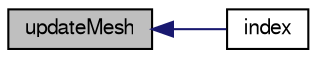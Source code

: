 digraph "updateMesh"
{
  bgcolor="transparent";
  edge [fontname="FreeSans",fontsize="10",labelfontname="FreeSans",labelfontsize="10"];
  node [fontname="FreeSans",fontsize="10",shape=record];
  rankdir="LR";
  Node441 [label="updateMesh",height=0.2,width=0.4,color="black", fillcolor="grey75", style="filled", fontcolor="black"];
  Node441 -> Node442 [dir="back",color="midnightblue",fontsize="10",style="solid",fontname="FreeSans"];
  Node442 [label="index",height=0.2,width=0.4,color="black",URL="$a21610.html#a4a438520bb14406481732edc13c119c7",tooltip="Return the index of this modifier. "];
}

